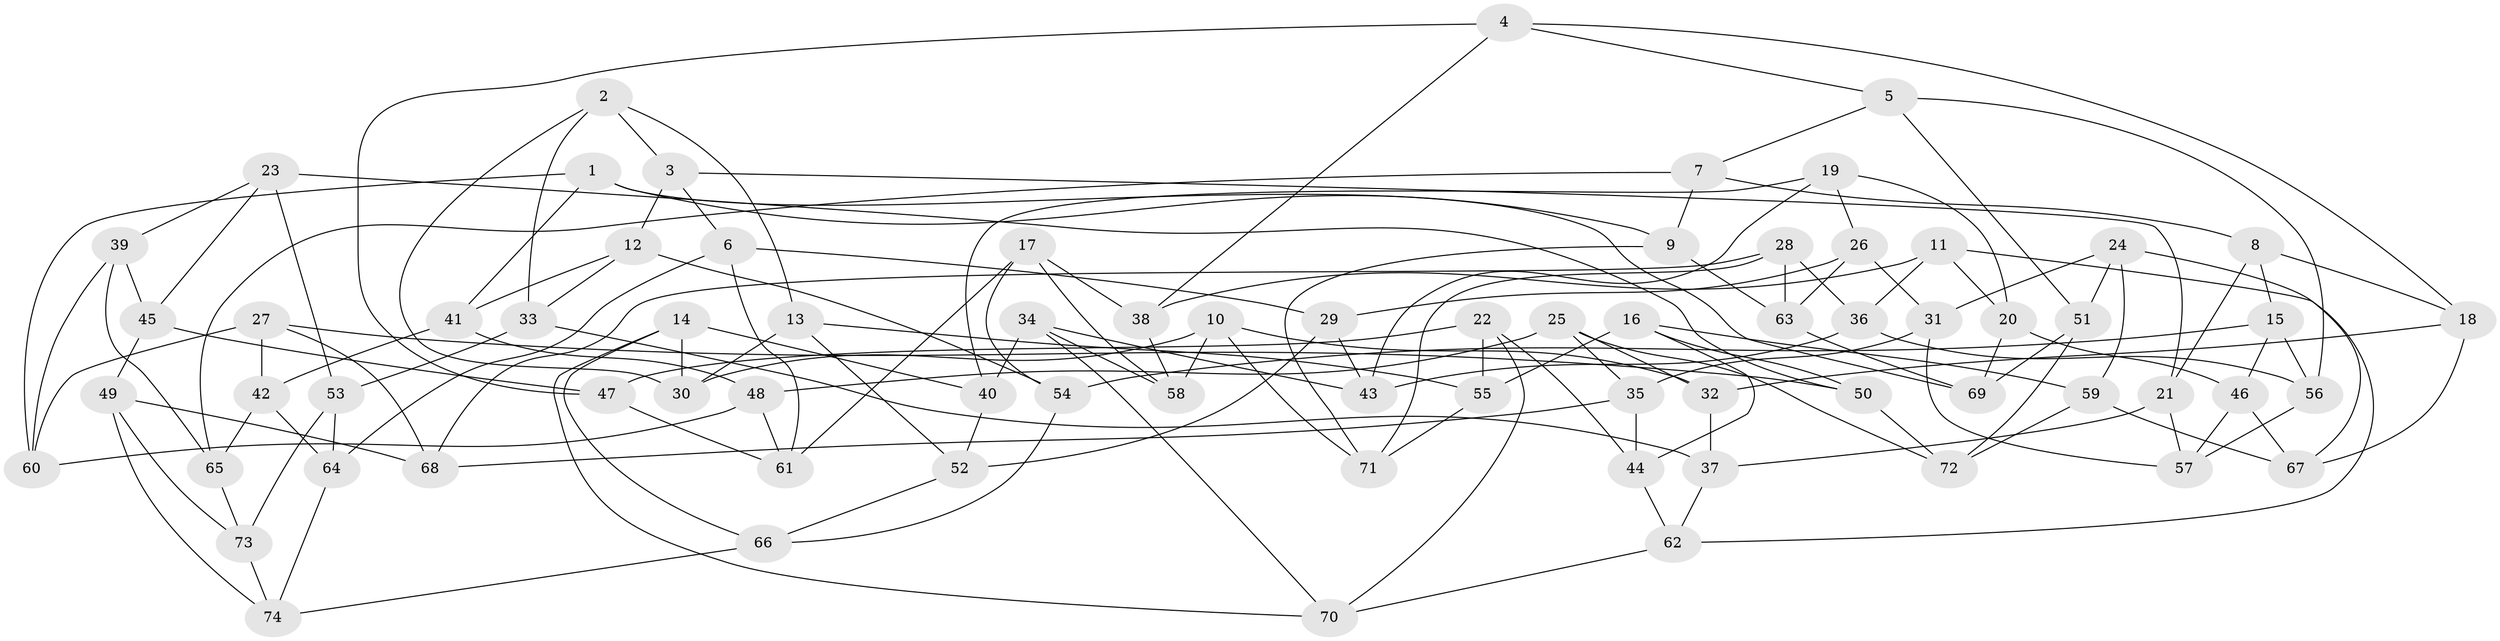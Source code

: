 // Generated by graph-tools (version 1.1) at 2025/57/03/09/25 04:57:05]
// undirected, 74 vertices, 148 edges
graph export_dot {
graph [start="1"]
  node [color=gray90,style=filled];
  1;
  2;
  3;
  4;
  5;
  6;
  7;
  8;
  9;
  10;
  11;
  12;
  13;
  14;
  15;
  16;
  17;
  18;
  19;
  20;
  21;
  22;
  23;
  24;
  25;
  26;
  27;
  28;
  29;
  30;
  31;
  32;
  33;
  34;
  35;
  36;
  37;
  38;
  39;
  40;
  41;
  42;
  43;
  44;
  45;
  46;
  47;
  48;
  49;
  50;
  51;
  52;
  53;
  54;
  55;
  56;
  57;
  58;
  59;
  60;
  61;
  62;
  63;
  64;
  65;
  66;
  67;
  68;
  69;
  70;
  71;
  72;
  73;
  74;
  1 -- 9;
  1 -- 41;
  1 -- 69;
  1 -- 60;
  2 -- 13;
  2 -- 30;
  2 -- 33;
  2 -- 3;
  3 -- 12;
  3 -- 21;
  3 -- 6;
  4 -- 47;
  4 -- 5;
  4 -- 38;
  4 -- 18;
  5 -- 7;
  5 -- 51;
  5 -- 56;
  6 -- 29;
  6 -- 64;
  6 -- 61;
  7 -- 9;
  7 -- 65;
  7 -- 8;
  8 -- 15;
  8 -- 21;
  8 -- 18;
  9 -- 63;
  9 -- 71;
  10 -- 71;
  10 -- 32;
  10 -- 58;
  10 -- 30;
  11 -- 36;
  11 -- 62;
  11 -- 20;
  11 -- 38;
  12 -- 41;
  12 -- 54;
  12 -- 33;
  13 -- 30;
  13 -- 52;
  13 -- 55;
  14 -- 30;
  14 -- 40;
  14 -- 66;
  14 -- 70;
  15 -- 56;
  15 -- 54;
  15 -- 46;
  16 -- 44;
  16 -- 59;
  16 -- 50;
  16 -- 55;
  17 -- 61;
  17 -- 58;
  17 -- 38;
  17 -- 54;
  18 -- 32;
  18 -- 67;
  19 -- 43;
  19 -- 26;
  19 -- 40;
  19 -- 20;
  20 -- 69;
  20 -- 46;
  21 -- 37;
  21 -- 57;
  22 -- 70;
  22 -- 44;
  22 -- 47;
  22 -- 55;
  23 -- 39;
  23 -- 45;
  23 -- 50;
  23 -- 53;
  24 -- 67;
  24 -- 31;
  24 -- 51;
  24 -- 59;
  25 -- 48;
  25 -- 32;
  25 -- 72;
  25 -- 35;
  26 -- 63;
  26 -- 29;
  26 -- 31;
  27 -- 42;
  27 -- 60;
  27 -- 68;
  27 -- 50;
  28 -- 63;
  28 -- 36;
  28 -- 71;
  28 -- 68;
  29 -- 52;
  29 -- 43;
  31 -- 35;
  31 -- 57;
  32 -- 37;
  33 -- 53;
  33 -- 37;
  34 -- 40;
  34 -- 70;
  34 -- 58;
  34 -- 43;
  35 -- 44;
  35 -- 68;
  36 -- 56;
  36 -- 43;
  37 -- 62;
  38 -- 58;
  39 -- 60;
  39 -- 65;
  39 -- 45;
  40 -- 52;
  41 -- 48;
  41 -- 42;
  42 -- 65;
  42 -- 64;
  44 -- 62;
  45 -- 47;
  45 -- 49;
  46 -- 67;
  46 -- 57;
  47 -- 61;
  48 -- 61;
  48 -- 60;
  49 -- 74;
  49 -- 68;
  49 -- 73;
  50 -- 72;
  51 -- 72;
  51 -- 69;
  52 -- 66;
  53 -- 73;
  53 -- 64;
  54 -- 66;
  55 -- 71;
  56 -- 57;
  59 -- 72;
  59 -- 67;
  62 -- 70;
  63 -- 69;
  64 -- 74;
  65 -- 73;
  66 -- 74;
  73 -- 74;
}
